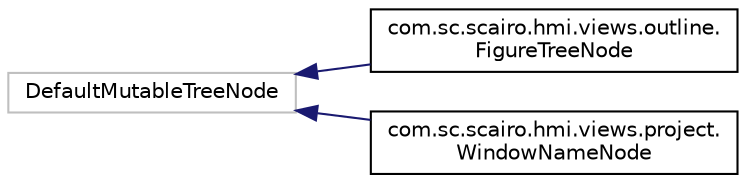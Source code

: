 digraph "Graphical Class Hierarchy"
{
 // LATEX_PDF_SIZE
  edge [fontname="Helvetica",fontsize="10",labelfontname="Helvetica",labelfontsize="10"];
  node [fontname="Helvetica",fontsize="10",shape=record];
  rankdir="LR";
  Node394 [label="DefaultMutableTreeNode",height=0.2,width=0.4,color="grey75", fillcolor="white", style="filled",tooltip=" "];
  Node394 -> Node0 [dir="back",color="midnightblue",fontsize="10",style="solid",fontname="Helvetica"];
  Node0 [label="com.sc.scairo.hmi.views.outline.\lFigureTreeNode",height=0.2,width=0.4,color="black", fillcolor="white", style="filled",URL="$classcom_1_1sc_1_1scairo_1_1hmi_1_1views_1_1outline_1_1_figure_tree_node.html",tooltip=" "];
  Node394 -> Node396 [dir="back",color="midnightblue",fontsize="10",style="solid",fontname="Helvetica"];
  Node396 [label="com.sc.scairo.hmi.views.project.\lWindowNameNode",height=0.2,width=0.4,color="black", fillcolor="white", style="filled",URL="$classcom_1_1sc_1_1scairo_1_1hmi_1_1views_1_1project_1_1_window_name_node.html",tooltip=" "];
}

